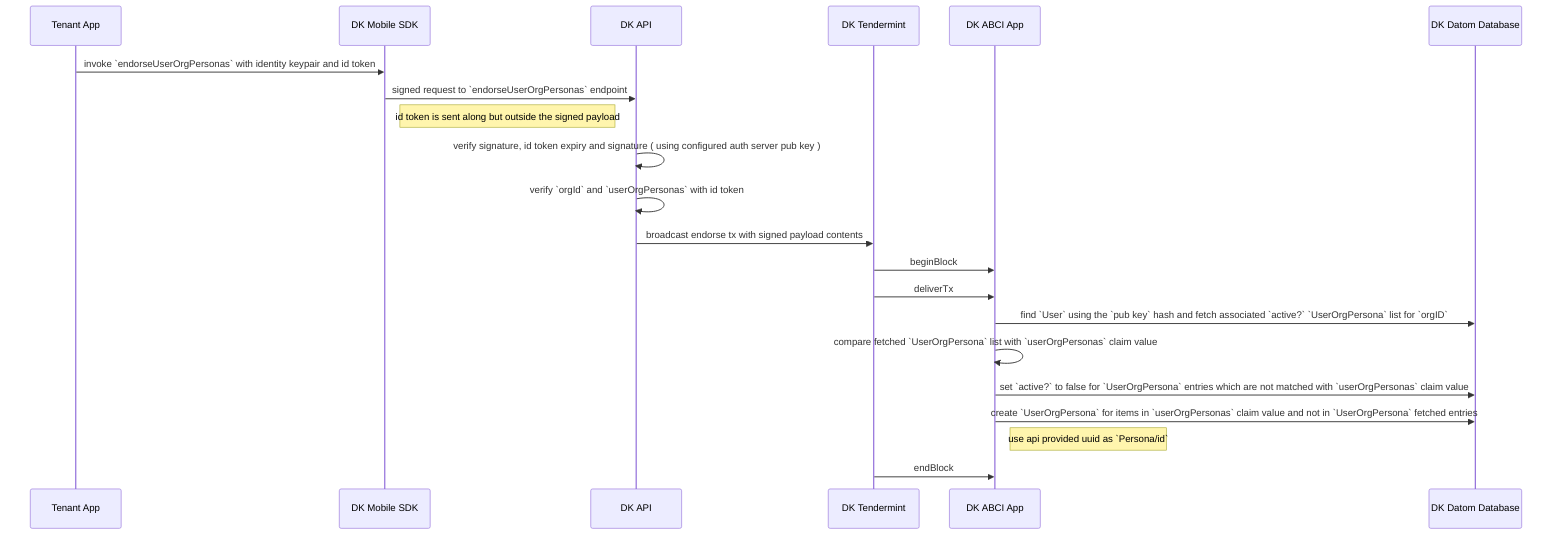sequenceDiagram

    participant APP as Tenant App
    participant DKMSDK as DK Mobile SDK
    participant DKAPI as DK API
    participant DKT as DK Tendermint
    participant DKABCI as DK ABCI App
    participant DKDD as DK Datom Database

    APP->>DKMSDK: invoke `endorseUserOrgPersonas` with identity keypair and id token
    DKMSDK->>DKAPI: signed request to `endorseUserOrgPersonas` endpoint
    Note right of DKMSDK: id token is sent along but outside the signed payload
    DKAPI->>DKAPI: verify signature, id token expiry and signature ( using configured auth server pub key )
    DKAPI->>DKAPI: verify `orgId` and `userOrgPersonas` with id token
    DKAPI->>DKT: broadcast endorse tx with signed payload contents
    DKT->>DKABCI: beginBlock
    DKT->>DKABCI: deliverTx
    DKABCI->>DKDD: find `User` using the `pub key` hash and fetch associated `active?` `UserOrgPersona` list for `orgID`
    DKABCI->>DKABCI: compare fetched `UserOrgPersona` list with `userOrgPersonas` claim value
    DKABCI->>DKDD: set `active?` to false for `UserOrgPersona` entries which are not matched with `userOrgPersonas` claim value
    DKABCI->>DKDD: create `UserOrgPersona` for items in `userOrgPersonas` claim value and not in `UserOrgPersona` fetched entries
    Note right of DKABCI: use api provided uuid as `Persona/id`
    DKT->>DKABCI: endBlock